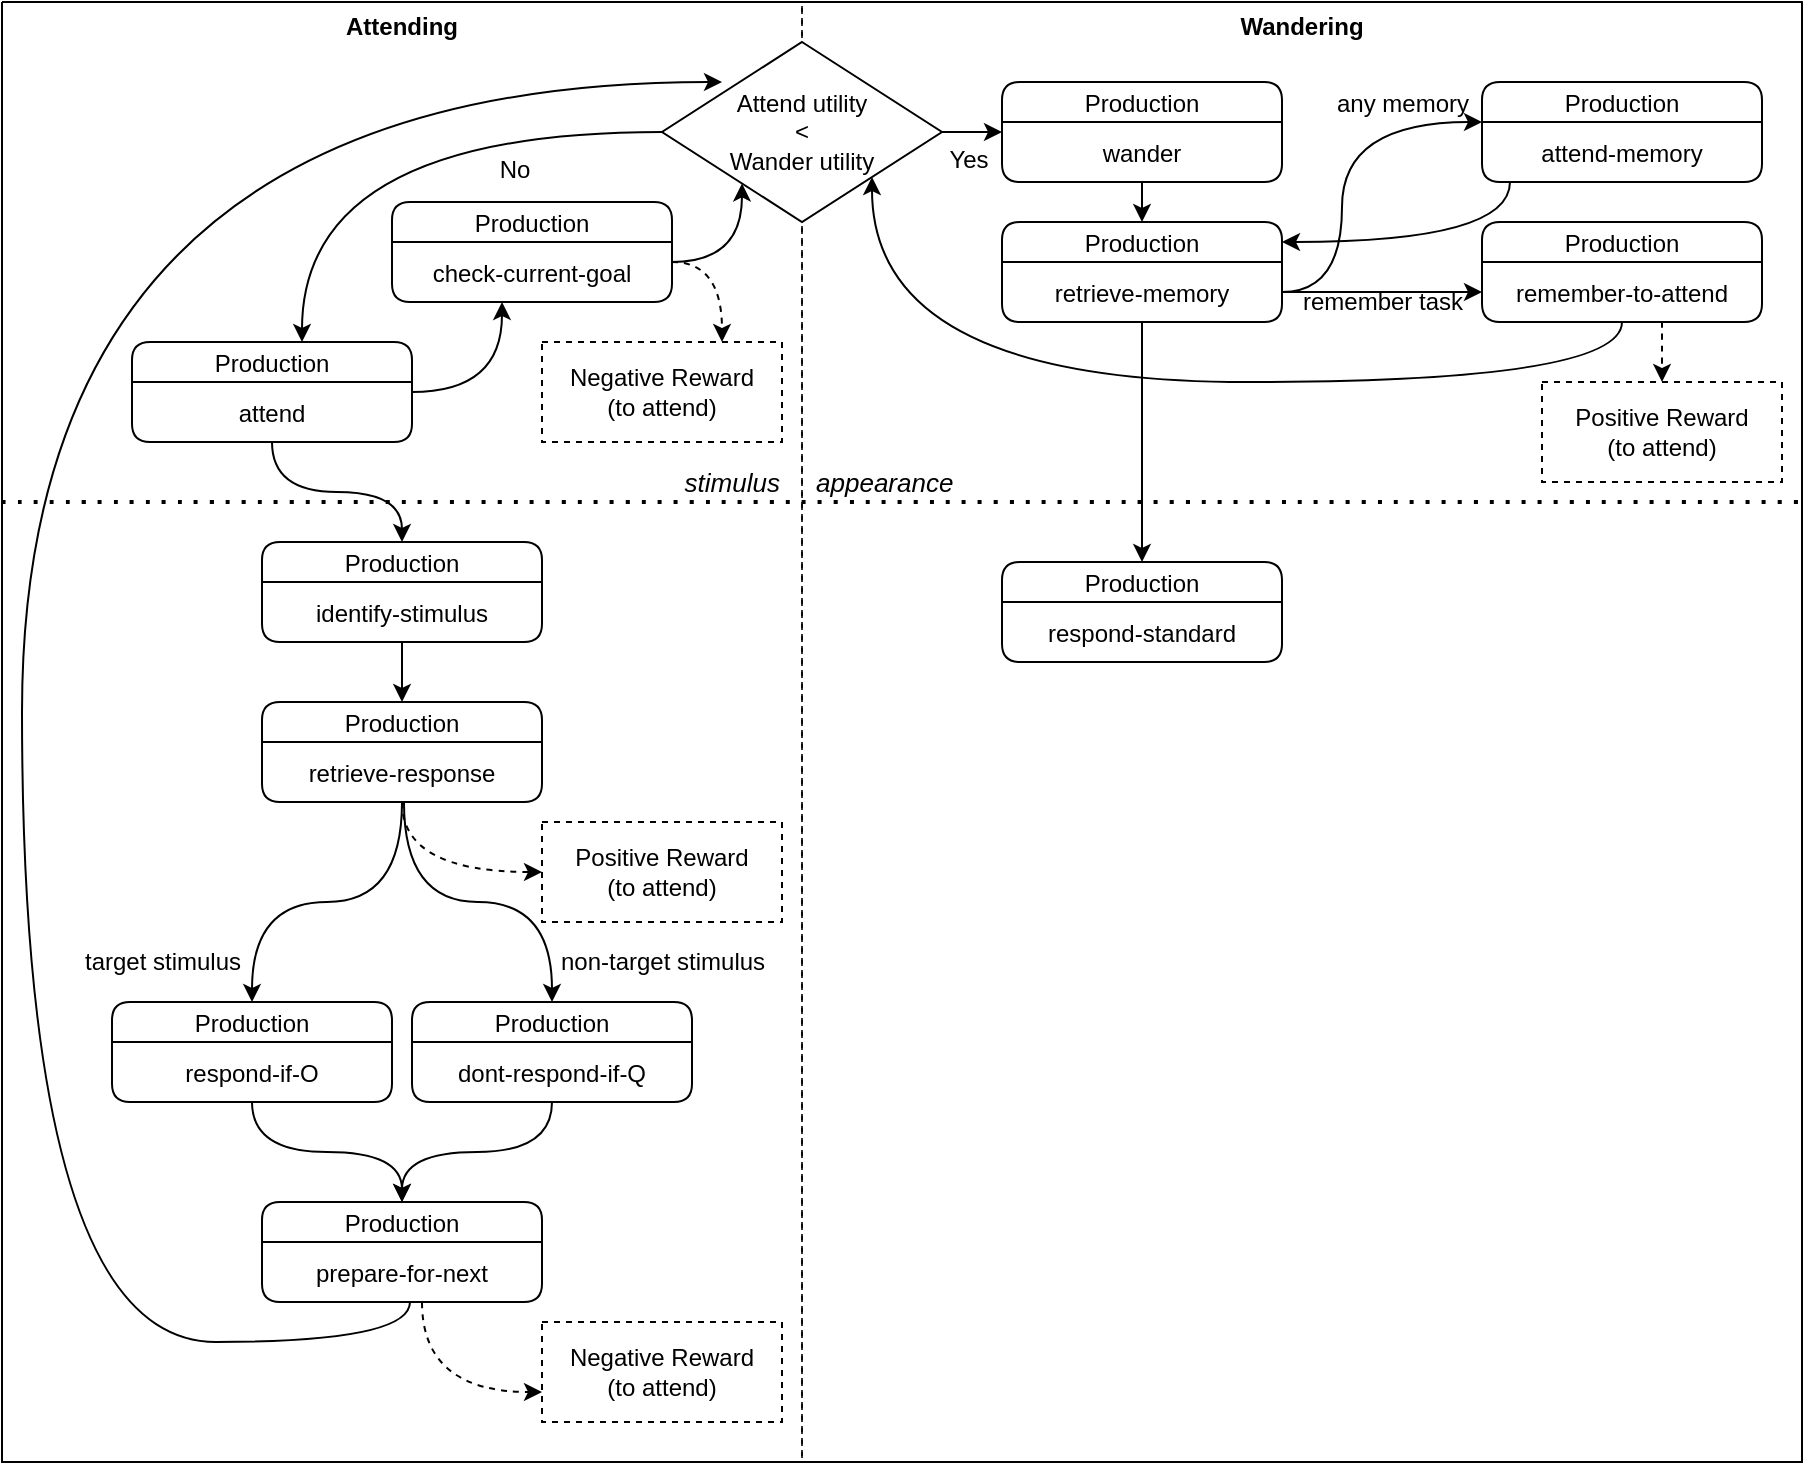 <mxfile>
    <diagram id="C5RBs43oDa-KdzZeNtuy" name="Page-1">
        <mxGraphModel dx="1642" dy="830" grid="1" gridSize="10" guides="1" tooltips="1" connect="1" arrows="1" fold="1" page="0" pageScale="1" pageWidth="827" pageHeight="1169" background="none" math="0" shadow="0">
            <root>
                <mxCell id="WIyWlLk6GJQsqaUBKTNV-0"/>
                <mxCell id="WIyWlLk6GJQsqaUBKTNV-1" parent="WIyWlLk6GJQsqaUBKTNV-0"/>
                <mxCell id="32" value="Wandering" style="swimlane;fontSize=12;strokeColor=default;gradientColor=none;swimlaneFillColor=none;dashed=1;strokeWidth=1;perimeterSpacing=1;opacity=80;fillColor=none;fontStyle=1;swimlaneLine=0;" parent="WIyWlLk6GJQsqaUBKTNV-1" vertex="1">
                    <mxGeometry x="350" y="50" width="500" height="730" as="geometry"/>
                </mxCell>
                <mxCell id="2I1Crz_ZXlMl6JZm2lD2-74" value="Production" style="swimlane;fontStyle=0;childLayout=stackLayout;horizontal=1;startSize=20;horizontalStack=0;resizeParent=1;resizeParentMax=0;resizeLast=0;collapsible=1;marginBottom=0;rounded=1;shadow=0;glass=0;fillColor=none;" parent="32" vertex="1">
                    <mxGeometry x="100" y="280" width="140" height="50" as="geometry"/>
                </mxCell>
                <mxCell id="2I1Crz_ZXlMl6JZm2lD2-75" value="respond-standard" style="text;strokeColor=none;fillColor=none;align=center;verticalAlign=middle;spacingLeft=4;spacingRight=4;overflow=hidden;points=[[0,0.5],[1,0.5]];portConstraint=eastwest;rotatable=0;rounded=1;shadow=0;glass=0;" parent="2I1Crz_ZXlMl6JZm2lD2-74" vertex="1">
                    <mxGeometry y="20" width="140" height="30" as="geometry"/>
                </mxCell>
                <mxCell id="26" value="Positive Reward&lt;br&gt;(to attend)" style="rounded=0;whiteSpace=wrap;html=1;fontSize=12;fillColor=none;dashed=1;" parent="32" vertex="1">
                    <mxGeometry x="370" y="190" width="120" height="50" as="geometry"/>
                </mxCell>
                <mxCell id="33" value="Attending" style="swimlane;fontSize=12;strokeColor=default;gradientColor=none;swimlaneFillColor=none;dashed=1;opacity=80;fillColor=none;swimlaneLine=0;" parent="WIyWlLk6GJQsqaUBKTNV-1" vertex="1">
                    <mxGeometry x="-50" y="50" width="400" height="730" as="geometry"/>
                </mxCell>
                <mxCell id="2I1Crz_ZXlMl6JZm2lD2-21" value="Production" style="swimlane;fontStyle=0;childLayout=stackLayout;horizontal=1;startSize=20;horizontalStack=0;resizeParent=1;resizeParentMax=0;resizeLast=0;collapsible=1;marginBottom=0;rounded=1;shadow=0;glass=0;fillColor=none;" parent="33" vertex="1">
                    <mxGeometry x="130" y="270" width="140" height="50" as="geometry"/>
                </mxCell>
                <mxCell id="2I1Crz_ZXlMl6JZm2lD2-22" value="identify-stimulus" style="text;strokeColor=none;fillColor=none;align=center;verticalAlign=middle;spacingLeft=4;spacingRight=4;overflow=hidden;points=[[0,0.5],[1,0.5]];portConstraint=eastwest;rotatable=0;rounded=1;shadow=0;glass=0;" parent="2I1Crz_ZXlMl6JZm2lD2-21" vertex="1">
                    <mxGeometry y="20" width="140" height="30" as="geometry"/>
                </mxCell>
                <mxCell id="42" style="edgeStyle=orthogonalEdgeStyle;html=1;curved=1;entryX=0;entryY=0.5;entryDx=0;entryDy=0;dashed=1;" edge="1" parent="33" source="16" target="19">
                    <mxGeometry relative="1" as="geometry">
                        <Array as="points">
                            <mxPoint x="200" y="435"/>
                        </Array>
                    </mxGeometry>
                </mxCell>
                <mxCell id="16" value="Production" style="swimlane;fontStyle=0;childLayout=stackLayout;horizontal=1;startSize=20;horizontalStack=0;resizeParent=1;resizeParentMax=0;resizeLast=0;collapsible=1;marginBottom=0;rounded=1;shadow=0;glass=0;fillColor=none;" parent="33" vertex="1">
                    <mxGeometry x="130" y="350" width="140" height="50" as="geometry"/>
                </mxCell>
                <mxCell id="17" value="retrieve-response" style="text;strokeColor=none;fillColor=none;align=center;verticalAlign=middle;spacingLeft=4;spacingRight=4;overflow=hidden;points=[[0,0.5],[1,0.5]];portConstraint=eastwest;rotatable=0;rounded=1;shadow=0;glass=0;" parent="16" vertex="1">
                    <mxGeometry y="20" width="140" height="30" as="geometry"/>
                </mxCell>
                <mxCell id="2I1Crz_ZXlMl6JZm2lD2-32" value="Production" style="swimlane;fontStyle=0;childLayout=stackLayout;horizontal=1;startSize=20;horizontalStack=0;resizeParent=1;resizeParentMax=0;resizeLast=0;collapsible=1;marginBottom=0;rounded=1;shadow=0;glass=0;swimlaneFillColor=none;fillColor=none;" parent="33" vertex="1">
                    <mxGeometry x="55" y="500" width="140" height="50" as="geometry"/>
                </mxCell>
                <mxCell id="2I1Crz_ZXlMl6JZm2lD2-33" value="respond-if-O" style="text;strokeColor=none;fillColor=none;align=center;verticalAlign=middle;spacingLeft=4;spacingRight=4;overflow=hidden;points=[[0,0.5],[1,0.5]];portConstraint=eastwest;rotatable=0;rounded=1;shadow=0;glass=0;" parent="2I1Crz_ZXlMl6JZm2lD2-32" vertex="1">
                    <mxGeometry y="20" width="140" height="30" as="geometry"/>
                </mxCell>
                <mxCell id="2I1Crz_ZXlMl6JZm2lD2-34" value="Production" style="swimlane;fontStyle=0;childLayout=stackLayout;horizontal=1;startSize=20;horizontalStack=0;resizeParent=1;resizeParentMax=0;resizeLast=0;collapsible=1;marginBottom=0;rounded=1;shadow=0;glass=0;fillColor=none;" parent="33" vertex="1">
                    <mxGeometry x="205" y="500" width="140" height="50" as="geometry"/>
                </mxCell>
                <mxCell id="2I1Crz_ZXlMl6JZm2lD2-35" value="dont-respond-if-Q" style="text;strokeColor=none;fillColor=none;align=center;verticalAlign=middle;spacingLeft=4;spacingRight=4;overflow=hidden;points=[[0,0.5],[1,0.5]];portConstraint=eastwest;rotatable=0;rounded=1;shadow=0;glass=0;" parent="2I1Crz_ZXlMl6JZm2lD2-34" vertex="1">
                    <mxGeometry y="20" width="140" height="30" as="geometry"/>
                </mxCell>
                <mxCell id="20" value="Negative Reward&lt;br&gt;(to attend)" style="rounded=0;whiteSpace=wrap;html=1;fontSize=12;fillColor=none;dashed=1;" parent="33" vertex="1">
                    <mxGeometry x="270" y="660" width="120" height="50" as="geometry"/>
                </mxCell>
                <mxCell id="2I1Crz_ZXlMl6JZm2lD2-47" value="target stimulus" style="edgeStyle=orthogonalEdgeStyle;curved=1;rounded=0;orthogonalLoop=1;jettySize=auto;html=1;entryX=0.5;entryY=0;entryDx=0;entryDy=0;labelBackgroundColor=none;startArrow=none;fontSize=12;exitX=0.5;exitY=1;exitDx=0;exitDy=0;exitPerimeter=0;" parent="33" source="17" target="2I1Crz_ZXlMl6JZm2lD2-32" edge="1">
                    <mxGeometry x="0.771" y="-45" relative="1" as="geometry">
                        <mxPoint as="offset"/>
                        <mxPoint x="204.0" y="470" as="sourcePoint"/>
                    </mxGeometry>
                </mxCell>
                <mxCell id="2I1Crz_ZXlMl6JZm2lD2-48" value="&lt;div style=&quot;font-size: 12px;&quot;&gt;non-target stimulus&lt;/div&gt;" style="edgeStyle=orthogonalEdgeStyle;curved=1;rounded=0;orthogonalLoop=1;jettySize=auto;html=1;labelBackgroundColor=none;exitX=0.507;exitY=1;exitDx=0;exitDy=0;fontSize=12;exitPerimeter=0;" parent="33" source="17" target="2I1Crz_ZXlMl6JZm2lD2-34" edge="1">
                    <mxGeometry x="0.77" y="55" relative="1" as="geometry">
                        <mxPoint as="offset"/>
                        <mxPoint x="204.0" y="470" as="sourcePoint"/>
                    </mxGeometry>
                </mxCell>
                <mxCell id="22" style="edgeStyle=orthogonalEdgeStyle;curved=1;html=1;labelBackgroundColor=none;fontSize=12;endArrow=classic;endFill=1;" parent="33" source="2I1Crz_ZXlMl6JZm2lD2-32" target="40" edge="1">
                    <mxGeometry relative="1" as="geometry"/>
                </mxCell>
                <mxCell id="21" style="edgeStyle=orthogonalEdgeStyle;curved=1;html=1;labelBackgroundColor=none;fontSize=12;endArrow=classic;endFill=1;" parent="33" source="2I1Crz_ZXlMl6JZm2lD2-34" target="40" edge="1">
                    <mxGeometry relative="1" as="geometry"/>
                </mxCell>
                <mxCell id="18" value="" style="edgeStyle=orthogonalEdgeStyle;curved=1;rounded=0;orthogonalLoop=1;jettySize=auto;html=1;endArrow=classic;endFill=1;" parent="33" source="2I1Crz_ZXlMl6JZm2lD2-21" target="16" edge="1">
                    <mxGeometry relative="1" as="geometry">
                        <mxPoint x="204" y="240" as="sourcePoint"/>
                        <mxPoint x="204" y="340" as="targetPoint"/>
                    </mxGeometry>
                </mxCell>
                <mxCell id="19" value="Positive Reward&lt;br&gt;(to attend)" style="rounded=0;whiteSpace=wrap;html=1;fontSize=12;fillColor=none;dashed=1;" parent="33" vertex="1">
                    <mxGeometry x="270" y="410" width="120" height="50" as="geometry"/>
                </mxCell>
                <mxCell id="46" style="edgeStyle=orthogonalEdgeStyle;curved=1;html=1;endArrow=classic;endFill=1;" edge="1" parent="33" source="2I1Crz_ZXlMl6JZm2lD2-1" target="45">
                    <mxGeometry relative="1" as="geometry">
                        <Array as="points">
                            <mxPoint x="250" y="195"/>
                        </Array>
                    </mxGeometry>
                </mxCell>
                <mxCell id="2I1Crz_ZXlMl6JZm2lD2-1" value="Production" style="swimlane;fontStyle=0;childLayout=stackLayout;horizontal=1;startSize=20;horizontalStack=0;resizeParent=1;resizeParentMax=0;resizeLast=0;collapsible=1;marginBottom=0;rounded=1;shadow=0;glass=0;fillColor=none;" parent="33" vertex="1">
                    <mxGeometry x="65" y="170" width="140" height="50" as="geometry"/>
                </mxCell>
                <mxCell id="2I1Crz_ZXlMl6JZm2lD2-2" value="attend" style="text;strokeColor=none;fillColor=none;align=center;verticalAlign=middle;spacingLeft=4;spacingRight=4;overflow=hidden;points=[[0,0.5],[1,0.5]];portConstraint=eastwest;rotatable=0;rounded=1;shadow=0;glass=0;" parent="2I1Crz_ZXlMl6JZm2lD2-1" vertex="1">
                    <mxGeometry y="20" width="140" height="30" as="geometry"/>
                </mxCell>
                <mxCell id="2I1Crz_ZXlMl6JZm2lD2-44" style="edgeStyle=orthogonalEdgeStyle;curved=1;rounded=0;orthogonalLoop=1;jettySize=auto;html=1;entryX=0.5;entryY=0;entryDx=0;entryDy=0;" parent="33" source="2I1Crz_ZXlMl6JZm2lD2-1" target="2I1Crz_ZXlMl6JZm2lD2-21" edge="1">
                    <mxGeometry relative="1" as="geometry"/>
                </mxCell>
                <mxCell id="43" style="edgeStyle=orthogonalEdgeStyle;curved=1;html=1;dashed=1;" edge="1" parent="33" source="40" target="20">
                    <mxGeometry relative="1" as="geometry">
                        <Array as="points">
                            <mxPoint x="210" y="695"/>
                        </Array>
                    </mxGeometry>
                </mxCell>
                <mxCell id="40" value="Production" style="swimlane;fontStyle=0;childLayout=stackLayout;horizontal=1;startSize=20;horizontalStack=0;resizeParent=1;resizeParentMax=0;resizeLast=0;collapsible=1;marginBottom=0;rounded=1;shadow=0;glass=0;swimlaneFillColor=none;fillColor=none;" vertex="1" parent="33">
                    <mxGeometry x="130" y="600" width="140" height="50" as="geometry"/>
                </mxCell>
                <mxCell id="41" value="prepare-for-next" style="text;strokeColor=none;fillColor=none;align=center;verticalAlign=middle;spacingLeft=4;spacingRight=4;overflow=hidden;points=[[0,0.5],[1,0.5]];portConstraint=eastwest;rotatable=0;rounded=1;shadow=0;glass=0;" vertex="1" parent="40">
                    <mxGeometry y="20" width="140" height="30" as="geometry"/>
                </mxCell>
                <mxCell id="51" style="edgeStyle=orthogonalEdgeStyle;curved=1;html=1;dashed=1;endArrow=classic;endFill=1;" edge="1" parent="33" source="44" target="38">
                    <mxGeometry relative="1" as="geometry">
                        <Array as="points">
                            <mxPoint x="360" y="130"/>
                        </Array>
                    </mxGeometry>
                </mxCell>
                <mxCell id="44" value="Production" style="swimlane;fontStyle=0;childLayout=stackLayout;horizontal=1;startSize=20;horizontalStack=0;resizeParent=1;resizeParentMax=0;resizeLast=0;collapsible=1;marginBottom=0;rounded=1;shadow=0;glass=0;fillColor=none;" vertex="1" parent="33">
                    <mxGeometry x="195" y="100" width="140" height="50" as="geometry">
                        <mxRectangle x="195" y="100" width="90" height="20" as="alternateBounds"/>
                    </mxGeometry>
                </mxCell>
                <mxCell id="45" value="check-current-goal" style="text;strokeColor=none;fillColor=none;align=center;verticalAlign=middle;spacingLeft=4;spacingRight=4;overflow=hidden;points=[[0,0.5],[1,0.5]];portConstraint=eastwest;rotatable=0;rounded=1;shadow=0;glass=0;" vertex="1" parent="44">
                    <mxGeometry y="20" width="140" height="30" as="geometry"/>
                </mxCell>
                <mxCell id="38" value="Negative Reward&lt;br&gt;(to attend)" style="rounded=0;whiteSpace=wrap;html=1;fontSize=12;fillColor=none;dashed=1;" parent="33" vertex="1">
                    <mxGeometry x="270" y="170" width="120" height="50" as="geometry"/>
                </mxCell>
                <mxCell id="9" value="Yes" style="edgeStyle=orthogonalEdgeStyle;curved=1;html=1;fontSize=12;labelBackgroundColor=none;labelPosition=center;verticalLabelPosition=bottom;align=center;verticalAlign=top;" parent="WIyWlLk6GJQsqaUBKTNV-1" source="4" target="UtOH4rOj3gADrwU_OdTL-1" edge="1">
                    <mxGeometry x="-0.189" relative="1" as="geometry">
                        <mxPoint x="1" as="offset"/>
                    </mxGeometry>
                </mxCell>
                <mxCell id="7" value="No" style="edgeStyle=orthogonalEdgeStyle;html=1;fontSize=12;curved=1;exitX=0;exitY=0.5;exitDx=0;exitDy=0;labelBackgroundColor=none;labelPosition=center;verticalLabelPosition=bottom;align=center;verticalAlign=top;" parent="WIyWlLk6GJQsqaUBKTNV-1" source="4" target="2I1Crz_ZXlMl6JZm2lD2-1" edge="1">
                    <mxGeometry x="-0.48" y="5" relative="1" as="geometry">
                        <Array as="points">
                            <mxPoint x="100" y="115"/>
                        </Array>
                        <mxPoint as="offset"/>
                    </mxGeometry>
                </mxCell>
                <mxCell id="2I1Crz_ZXlMl6JZm2lD2-43" value="stimulus&amp;nbsp;&amp;nbsp; &amp;nbsp; appearance" style="endArrow=none;dashed=1;html=1;dashPattern=1 3;strokeWidth=2;rounded=0;curved=1;fontStyle=2;spacingLeft=15;labelBackgroundColor=none;fontSize=13;" parent="WIyWlLk6GJQsqaUBKTNV-1" edge="1">
                    <mxGeometry x="-0.111" y="10" width="50" height="50" relative="1" as="geometry">
                        <mxPoint x="-50" y="300" as="sourcePoint"/>
                        <mxPoint x="850" y="300" as="targetPoint"/>
                        <mxPoint as="offset"/>
                    </mxGeometry>
                </mxCell>
                <mxCell id="4" value="&lt;font style=&quot;font-size: 12px&quot;&gt;Attend utility&lt;br&gt;&amp;lt;&lt;br&gt;Wander utility&lt;br&gt;&lt;/font&gt;" style="rhombus;whiteSpace=wrap;html=1;fillColor=default;" parent="WIyWlLk6GJQsqaUBKTNV-1" vertex="1">
                    <mxGeometry x="280" y="70" width="140" height="90" as="geometry"/>
                </mxCell>
                <mxCell id="2I1Crz_ZXlMl6JZm2lD2-73" style="edgeStyle=orthogonalEdgeStyle;curved=1;rounded=0;orthogonalLoop=1;jettySize=auto;html=1;exitX=0.5;exitY=1;exitDx=0;exitDy=0;labelBackgroundColor=none;entryX=0.5;entryY=0;entryDx=0;entryDy=0;" parent="WIyWlLk6GJQsqaUBKTNV-1" source="2I1Crz_ZXlMl6JZm2lD2-52" target="2I1Crz_ZXlMl6JZm2lD2-74" edge="1">
                    <mxGeometry relative="1" as="geometry">
                        <mxPoint x="655.333" y="-220" as="targetPoint"/>
                    </mxGeometry>
                </mxCell>
                <mxCell id="2I1Crz_ZXlMl6JZm2lD2-52" value="Production" style="swimlane;fontStyle=0;childLayout=stackLayout;horizontal=1;startSize=20;horizontalStack=0;resizeParent=1;resizeParentMax=0;resizeLast=0;collapsible=1;marginBottom=0;rounded=1;shadow=0;glass=0;fillColor=none;" parent="WIyWlLk6GJQsqaUBKTNV-1" vertex="1">
                    <mxGeometry x="450" y="160" width="140" height="50" as="geometry"/>
                </mxCell>
                <mxCell id="2I1Crz_ZXlMl6JZm2lD2-53" value="retrieve-memory" style="text;strokeColor=none;fillColor=none;align=center;verticalAlign=middle;spacingLeft=4;spacingRight=4;overflow=hidden;points=[[0,0.5],[1,0.5]];portConstraint=eastwest;rotatable=0;rounded=1;shadow=0;glass=0;" parent="2I1Crz_ZXlMl6JZm2lD2-52" vertex="1">
                    <mxGeometry y="20" width="140" height="30" as="geometry"/>
                </mxCell>
                <mxCell id="UtOH4rOj3gADrwU_OdTL-1" value="Production" style="swimlane;fontStyle=0;childLayout=stackLayout;horizontal=1;startSize=20;horizontalStack=0;resizeParent=1;resizeParentMax=0;resizeLast=0;collapsible=1;marginBottom=0;rounded=1;shadow=0;glass=0;fillColor=none;" parent="WIyWlLk6GJQsqaUBKTNV-1" vertex="1">
                    <mxGeometry x="450" y="90" width="140" height="50" as="geometry"/>
                </mxCell>
                <mxCell id="UtOH4rOj3gADrwU_OdTL-2" value="wander" style="text;strokeColor=none;fillColor=none;align=center;verticalAlign=middle;spacingLeft=4;spacingRight=4;overflow=hidden;points=[[0,0.5],[1,0.5]];portConstraint=eastwest;rotatable=0;rounded=1;shadow=0;glass=0;" parent="UtOH4rOj3gADrwU_OdTL-1" vertex="1">
                    <mxGeometry y="20" width="140" height="30" as="geometry"/>
                </mxCell>
                <mxCell id="UtOH4rOj3gADrwU_OdTL-6" value="any memory" style="edgeStyle=orthogonalEdgeStyle;rounded=0;orthogonalLoop=1;jettySize=auto;html=1;labelBackgroundColor=none;curved=1;labelPosition=center;verticalLabelPosition=top;align=center;verticalAlign=bottom;fontSize=12;" parent="WIyWlLk6GJQsqaUBKTNV-1" source="2I1Crz_ZXlMl6JZm2lD2-53" target="2I1Crz_ZXlMl6JZm2lD2-78" edge="1">
                    <mxGeometry x="0.568" relative="1" as="geometry">
                        <Array as="points">
                            <mxPoint x="620" y="195"/>
                            <mxPoint x="620" y="110"/>
                        </Array>
                        <mxPoint as="offset"/>
                    </mxGeometry>
                </mxCell>
                <mxCell id="UtOH4rOj3gADrwU_OdTL-5" value="&lt;div style=&quot;font-size: 12px;&quot;&gt;remember task&lt;/div&gt;" style="edgeStyle=orthogonalEdgeStyle;rounded=0;orthogonalLoop=1;jettySize=auto;html=1;labelPosition=center;verticalLabelPosition=middle;align=center;verticalAlign=middle;labelBackgroundColor=none;fontSize=12;" parent="WIyWlLk6GJQsqaUBKTNV-1" source="2I1Crz_ZXlMl6JZm2lD2-53" target="2I1Crz_ZXlMl6JZm2lD2-57" edge="1">
                    <mxGeometry y="-5" relative="1" as="geometry">
                        <mxPoint as="offset"/>
                    </mxGeometry>
                </mxCell>
                <mxCell id="UtOH4rOj3gADrwU_OdTL-7" style="edgeStyle=orthogonalEdgeStyle;curved=1;rounded=0;orthogonalLoop=1;jettySize=auto;html=1;labelBackgroundColor=none;" parent="WIyWlLk6GJQsqaUBKTNV-1" source="2I1Crz_ZXlMl6JZm2lD2-79" target="2I1Crz_ZXlMl6JZm2lD2-52" edge="1">
                    <mxGeometry relative="1" as="geometry">
                        <Array as="points">
                            <mxPoint x="704" y="125"/>
                            <mxPoint x="704" y="170"/>
                        </Array>
                    </mxGeometry>
                </mxCell>
                <mxCell id="28" value="" style="edgeStyle=orthogonalEdgeStyle;curved=1;html=1;labelBackgroundColor=none;fontSize=12;endArrow=classic;endFill=1;dashed=1;" parent="WIyWlLk6GJQsqaUBKTNV-1" source="2I1Crz_ZXlMl6JZm2lD2-56" target="26" edge="1">
                    <mxGeometry relative="1" as="geometry">
                        <Array as="points">
                            <mxPoint x="780" y="220"/>
                            <mxPoint x="780" y="220"/>
                        </Array>
                    </mxGeometry>
                </mxCell>
                <mxCell id="2I1Crz_ZXlMl6JZm2lD2-56" value="Production" style="swimlane;fontStyle=0;childLayout=stackLayout;horizontal=1;startSize=20;horizontalStack=0;resizeParent=1;resizeParentMax=0;resizeLast=0;collapsible=1;marginBottom=0;rounded=1;shadow=0;glass=0;strokeColor=default;fillColor=none;" parent="WIyWlLk6GJQsqaUBKTNV-1" vertex="1">
                    <mxGeometry x="690" y="160" width="140" height="50" as="geometry">
                        <mxRectangle x="280" y="90" width="90" height="20" as="alternateBounds"/>
                    </mxGeometry>
                </mxCell>
                <mxCell id="2I1Crz_ZXlMl6JZm2lD2-57" value="remember-to-attend" style="text;strokeColor=none;fillColor=none;align=center;verticalAlign=middle;spacingLeft=4;spacingRight=4;overflow=hidden;points=[[0,0.5],[1,0.5]];portConstraint=eastwest;rotatable=0;rounded=1;shadow=0;glass=0;" parent="2I1Crz_ZXlMl6JZm2lD2-56" vertex="1">
                    <mxGeometry y="20" width="140" height="30" as="geometry"/>
                </mxCell>
                <mxCell id="2I1Crz_ZXlMl6JZm2lD2-78" value="Production" style="swimlane;fontStyle=0;childLayout=stackLayout;horizontal=1;startSize=20;horizontalStack=0;resizeParent=1;resizeParentMax=0;resizeLast=0;collapsible=1;marginBottom=0;rounded=1;shadow=0;glass=0;strokeColor=default;fillColor=none;" parent="WIyWlLk6GJQsqaUBKTNV-1" vertex="1">
                    <mxGeometry x="690" y="90" width="140" height="50" as="geometry">
                        <mxRectangle x="280" y="30" width="90" height="20" as="alternateBounds"/>
                    </mxGeometry>
                </mxCell>
                <mxCell id="2I1Crz_ZXlMl6JZm2lD2-79" value="attend-memory" style="text;strokeColor=none;fillColor=none;align=center;verticalAlign=middle;spacingLeft=4;spacingRight=4;overflow=hidden;points=[[0,0.5],[1,0.5]];portConstraint=eastwest;rotatable=0;rounded=1;shadow=0;glass=0;" parent="2I1Crz_ZXlMl6JZm2lD2-78" vertex="1">
                    <mxGeometry y="20" width="140" height="30" as="geometry"/>
                </mxCell>
                <mxCell id="UtOH4rOj3gADrwU_OdTL-9" style="edgeStyle=orthogonalEdgeStyle;curved=1;rounded=0;orthogonalLoop=1;jettySize=auto;html=1;labelBackgroundColor=none;" parent="WIyWlLk6GJQsqaUBKTNV-1" source="UtOH4rOj3gADrwU_OdTL-1" target="2I1Crz_ZXlMl6JZm2lD2-52" edge="1">
                    <mxGeometry relative="1" as="geometry"/>
                </mxCell>
                <mxCell id="23" style="edgeStyle=orthogonalEdgeStyle;curved=1;html=1;labelBackgroundColor=none;fontSize=12;endArrow=classic;endFill=1;" parent="WIyWlLk6GJQsqaUBKTNV-1" source="40" edge="1">
                    <mxGeometry relative="1" as="geometry">
                        <mxPoint x="310" y="90" as="targetPoint"/>
                        <Array as="points">
                            <mxPoint x="154" y="720"/>
                            <mxPoint x="-40" y="720"/>
                            <mxPoint x="-40" y="90"/>
                        </Array>
                        <mxPoint x="110" y="740" as="sourcePoint"/>
                    </mxGeometry>
                </mxCell>
                <mxCell id="35" style="edgeStyle=orthogonalEdgeStyle;curved=1;html=1;entryX=1;entryY=1;entryDx=0;entryDy=0;labelBackgroundColor=none;fontSize=12;endArrow=classic;endFill=1;" parent="WIyWlLk6GJQsqaUBKTNV-1" source="2I1Crz_ZXlMl6JZm2lD2-56" target="4" edge="1">
                    <mxGeometry relative="1" as="geometry">
                        <Array as="points">
                            <mxPoint x="760" y="240"/>
                            <mxPoint x="385" y="240"/>
                        </Array>
                    </mxGeometry>
                </mxCell>
                <mxCell id="47" style="edgeStyle=orthogonalEdgeStyle;curved=1;html=1;endArrow=classic;endFill=1;" edge="1" parent="WIyWlLk6GJQsqaUBKTNV-1" source="44" target="4">
                    <mxGeometry relative="1" as="geometry">
                        <Array as="points">
                            <mxPoint x="320" y="180"/>
                        </Array>
                    </mxGeometry>
                </mxCell>
                <mxCell id="52" value="" style="swimlane;startSize=0;" vertex="1" parent="WIyWlLk6GJQsqaUBKTNV-1">
                    <mxGeometry x="-50" y="50" width="900" height="730" as="geometry"/>
                </mxCell>
            </root>
        </mxGraphModel>
    </diagram>
</mxfile>